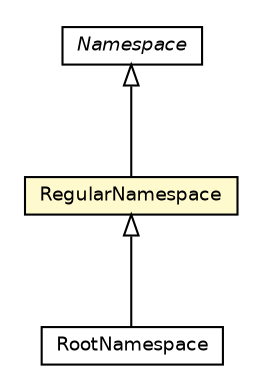#!/usr/local/bin/dot
#
# Class diagram 
# Generated by UMLGraph version 5.2 (http://www.umlgraph.org/)
#

digraph G {
	edge [fontname="Helvetica",fontsize=10,labelfontname="Helvetica",labelfontsize=10];
	node [fontname="Helvetica",fontsize=10,shape=plaintext];
	nodesep=0.25;
	ranksep=0.5;
	// chameleon.core.namespace.RootNamespace
	c16105 [label=<<table title="chameleon.core.namespace.RootNamespace" border="0" cellborder="1" cellspacing="0" cellpadding="2" port="p" href="./RootNamespace.html">
		<tr><td><table border="0" cellspacing="0" cellpadding="1">
<tr><td align="center" balign="center"> RootNamespace </td></tr>
		</table></td></tr>
		</table>>, fontname="Helvetica", fontcolor="black", fontsize=9.0];
	// chameleon.core.namespace.RegularNamespace
	c16106 [label=<<table title="chameleon.core.namespace.RegularNamespace" border="0" cellborder="1" cellspacing="0" cellpadding="2" port="p" bgcolor="lemonChiffon" href="./RegularNamespace.html">
		<tr><td><table border="0" cellspacing="0" cellpadding="1">
<tr><td align="center" balign="center"> RegularNamespace </td></tr>
		</table></td></tr>
		</table>>, fontname="Helvetica", fontcolor="black", fontsize=9.0];
	// chameleon.core.namespace.Namespace
	c16114 [label=<<table title="chameleon.core.namespace.Namespace" border="0" cellborder="1" cellspacing="0" cellpadding="2" port="p" href="./Namespace.html">
		<tr><td><table border="0" cellspacing="0" cellpadding="1">
<tr><td align="center" balign="center"><font face="Helvetica-Oblique"> Namespace </font></td></tr>
		</table></td></tr>
		</table>>, fontname="Helvetica", fontcolor="black", fontsize=9.0];
	//chameleon.core.namespace.RootNamespace extends chameleon.core.namespace.RegularNamespace
	c16106:p -> c16105:p [dir=back,arrowtail=empty];
	//chameleon.core.namespace.RegularNamespace extends chameleon.core.namespace.Namespace
	c16114:p -> c16106:p [dir=back,arrowtail=empty];
}

